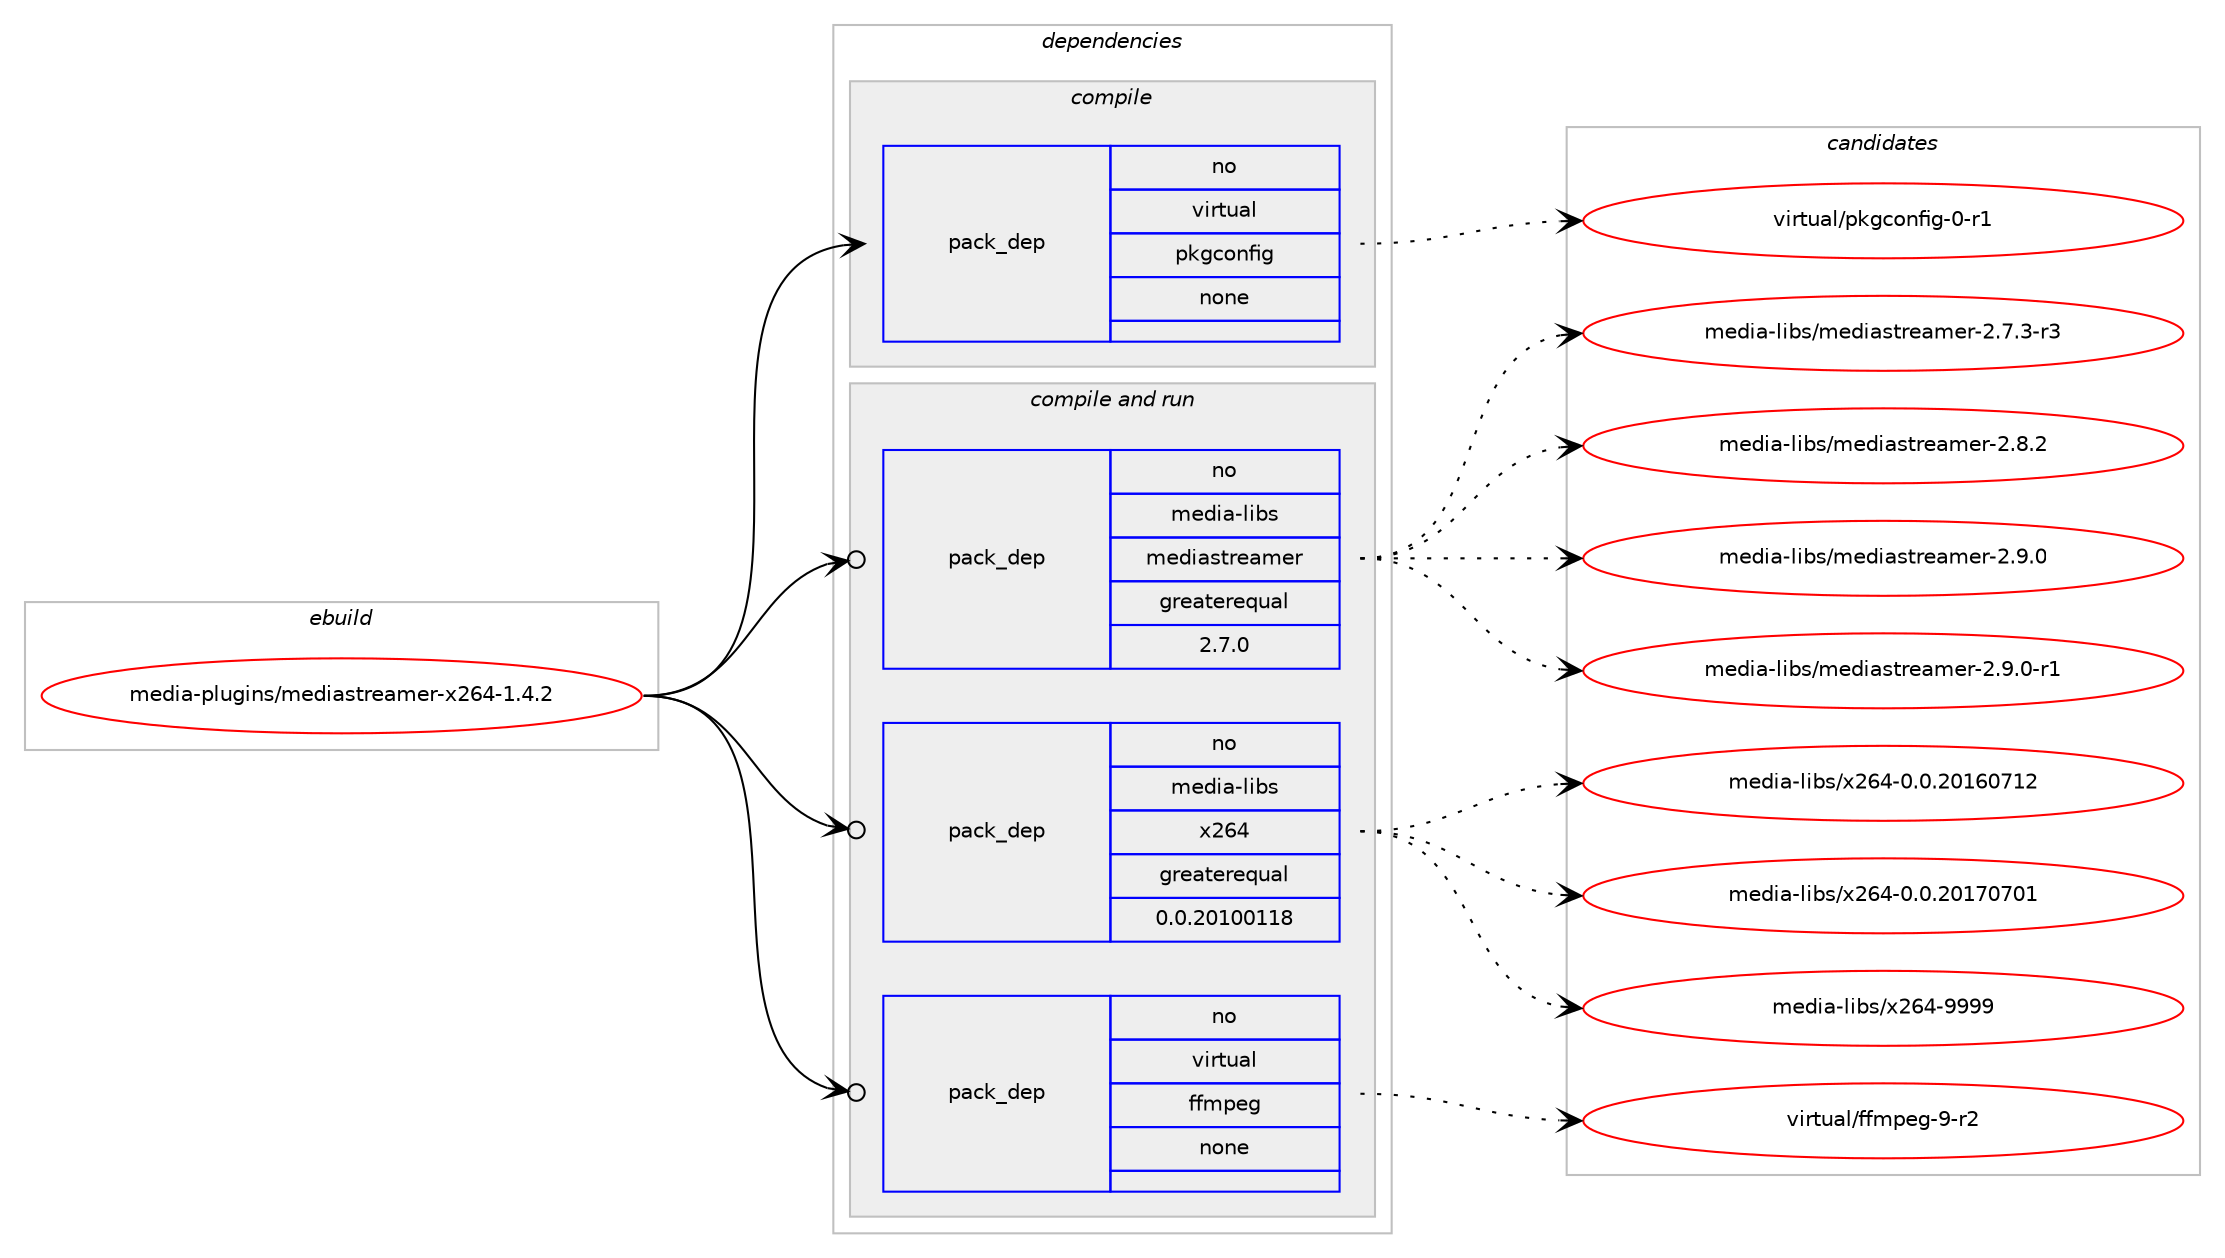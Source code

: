 digraph prolog {

# *************
# Graph options
# *************

newrank=true;
concentrate=true;
compound=true;
graph [rankdir=LR,fontname=Helvetica,fontsize=10,ranksep=1.5];#, ranksep=2.5, nodesep=0.2];
edge  [arrowhead=vee];
node  [fontname=Helvetica,fontsize=10];

# **********
# The ebuild
# **********

subgraph cluster_leftcol {
color=gray;
rank=same;
label=<<i>ebuild</i>>;
id [label="media-plugins/mediastreamer-x264-1.4.2", color=red, width=4, href="../media-plugins/mediastreamer-x264-1.4.2.svg"];
}

# ****************
# The dependencies
# ****************

subgraph cluster_midcol {
color=gray;
label=<<i>dependencies</i>>;
subgraph cluster_compile {
fillcolor="#eeeeee";
style=filled;
label=<<i>compile</i>>;
subgraph pack277236 {
dependency375666 [label=<<TABLE BORDER="0" CELLBORDER="1" CELLSPACING="0" CELLPADDING="4" WIDTH="220"><TR><TD ROWSPAN="6" CELLPADDING="30">pack_dep</TD></TR><TR><TD WIDTH="110">no</TD></TR><TR><TD>virtual</TD></TR><TR><TD>pkgconfig</TD></TR><TR><TD>none</TD></TR><TR><TD></TD></TR></TABLE>>, shape=none, color=blue];
}
id:e -> dependency375666:w [weight=20,style="solid",arrowhead="vee"];
}
subgraph cluster_compileandrun {
fillcolor="#eeeeee";
style=filled;
label=<<i>compile and run</i>>;
subgraph pack277237 {
dependency375667 [label=<<TABLE BORDER="0" CELLBORDER="1" CELLSPACING="0" CELLPADDING="4" WIDTH="220"><TR><TD ROWSPAN="6" CELLPADDING="30">pack_dep</TD></TR><TR><TD WIDTH="110">no</TD></TR><TR><TD>media-libs</TD></TR><TR><TD>mediastreamer</TD></TR><TR><TD>greaterequal</TD></TR><TR><TD>2.7.0</TD></TR></TABLE>>, shape=none, color=blue];
}
id:e -> dependency375667:w [weight=20,style="solid",arrowhead="odotvee"];
subgraph pack277238 {
dependency375668 [label=<<TABLE BORDER="0" CELLBORDER="1" CELLSPACING="0" CELLPADDING="4" WIDTH="220"><TR><TD ROWSPAN="6" CELLPADDING="30">pack_dep</TD></TR><TR><TD WIDTH="110">no</TD></TR><TR><TD>media-libs</TD></TR><TR><TD>x264</TD></TR><TR><TD>greaterequal</TD></TR><TR><TD>0.0.20100118</TD></TR></TABLE>>, shape=none, color=blue];
}
id:e -> dependency375668:w [weight=20,style="solid",arrowhead="odotvee"];
subgraph pack277239 {
dependency375669 [label=<<TABLE BORDER="0" CELLBORDER="1" CELLSPACING="0" CELLPADDING="4" WIDTH="220"><TR><TD ROWSPAN="6" CELLPADDING="30">pack_dep</TD></TR><TR><TD WIDTH="110">no</TD></TR><TR><TD>virtual</TD></TR><TR><TD>ffmpeg</TD></TR><TR><TD>none</TD></TR><TR><TD></TD></TR></TABLE>>, shape=none, color=blue];
}
id:e -> dependency375669:w [weight=20,style="solid",arrowhead="odotvee"];
}
subgraph cluster_run {
fillcolor="#eeeeee";
style=filled;
label=<<i>run</i>>;
}
}

# **************
# The candidates
# **************

subgraph cluster_choices {
rank=same;
color=gray;
label=<<i>candidates</i>>;

subgraph choice277236 {
color=black;
nodesep=1;
choice11810511411611797108471121071039911111010210510345484511449 [label="virtual/pkgconfig-0-r1", color=red, width=4,href="../virtual/pkgconfig-0-r1.svg"];
dependency375666:e -> choice11810511411611797108471121071039911111010210510345484511449:w [style=dotted,weight="100"];
}
subgraph choice277237 {
color=black;
nodesep=1;
choice1091011001059745108105981154710910110010597115116114101971091011144550465546514511451 [label="media-libs/mediastreamer-2.7.3-r3", color=red, width=4,href="../media-libs/mediastreamer-2.7.3-r3.svg"];
choice109101100105974510810598115471091011001059711511611410197109101114455046564650 [label="media-libs/mediastreamer-2.8.2", color=red, width=4,href="../media-libs/mediastreamer-2.8.2.svg"];
choice109101100105974510810598115471091011001059711511611410197109101114455046574648 [label="media-libs/mediastreamer-2.9.0", color=red, width=4,href="../media-libs/mediastreamer-2.9.0.svg"];
choice1091011001059745108105981154710910110010597115116114101971091011144550465746484511449 [label="media-libs/mediastreamer-2.9.0-r1", color=red, width=4,href="../media-libs/mediastreamer-2.9.0-r1.svg"];
dependency375667:e -> choice1091011001059745108105981154710910110010597115116114101971091011144550465546514511451:w [style=dotted,weight="100"];
dependency375667:e -> choice109101100105974510810598115471091011001059711511611410197109101114455046564650:w [style=dotted,weight="100"];
dependency375667:e -> choice109101100105974510810598115471091011001059711511611410197109101114455046574648:w [style=dotted,weight="100"];
dependency375667:e -> choice1091011001059745108105981154710910110010597115116114101971091011144550465746484511449:w [style=dotted,weight="100"];
}
subgraph choice277238 {
color=black;
nodesep=1;
choice1091011001059745108105981154712050545245484648465048495448554950 [label="media-libs/x264-0.0.20160712", color=red, width=4,href="../media-libs/x264-0.0.20160712.svg"];
choice1091011001059745108105981154712050545245484648465048495548554849 [label="media-libs/x264-0.0.20170701", color=red, width=4,href="../media-libs/x264-0.0.20170701.svg"];
choice109101100105974510810598115471205054524557575757 [label="media-libs/x264-9999", color=red, width=4,href="../media-libs/x264-9999.svg"];
dependency375668:e -> choice1091011001059745108105981154712050545245484648465048495448554950:w [style=dotted,weight="100"];
dependency375668:e -> choice1091011001059745108105981154712050545245484648465048495548554849:w [style=dotted,weight="100"];
dependency375668:e -> choice109101100105974510810598115471205054524557575757:w [style=dotted,weight="100"];
}
subgraph choice277239 {
color=black;
nodesep=1;
choice118105114116117971084710210210911210110345574511450 [label="virtual/ffmpeg-9-r2", color=red, width=4,href="../virtual/ffmpeg-9-r2.svg"];
dependency375669:e -> choice118105114116117971084710210210911210110345574511450:w [style=dotted,weight="100"];
}
}

}
